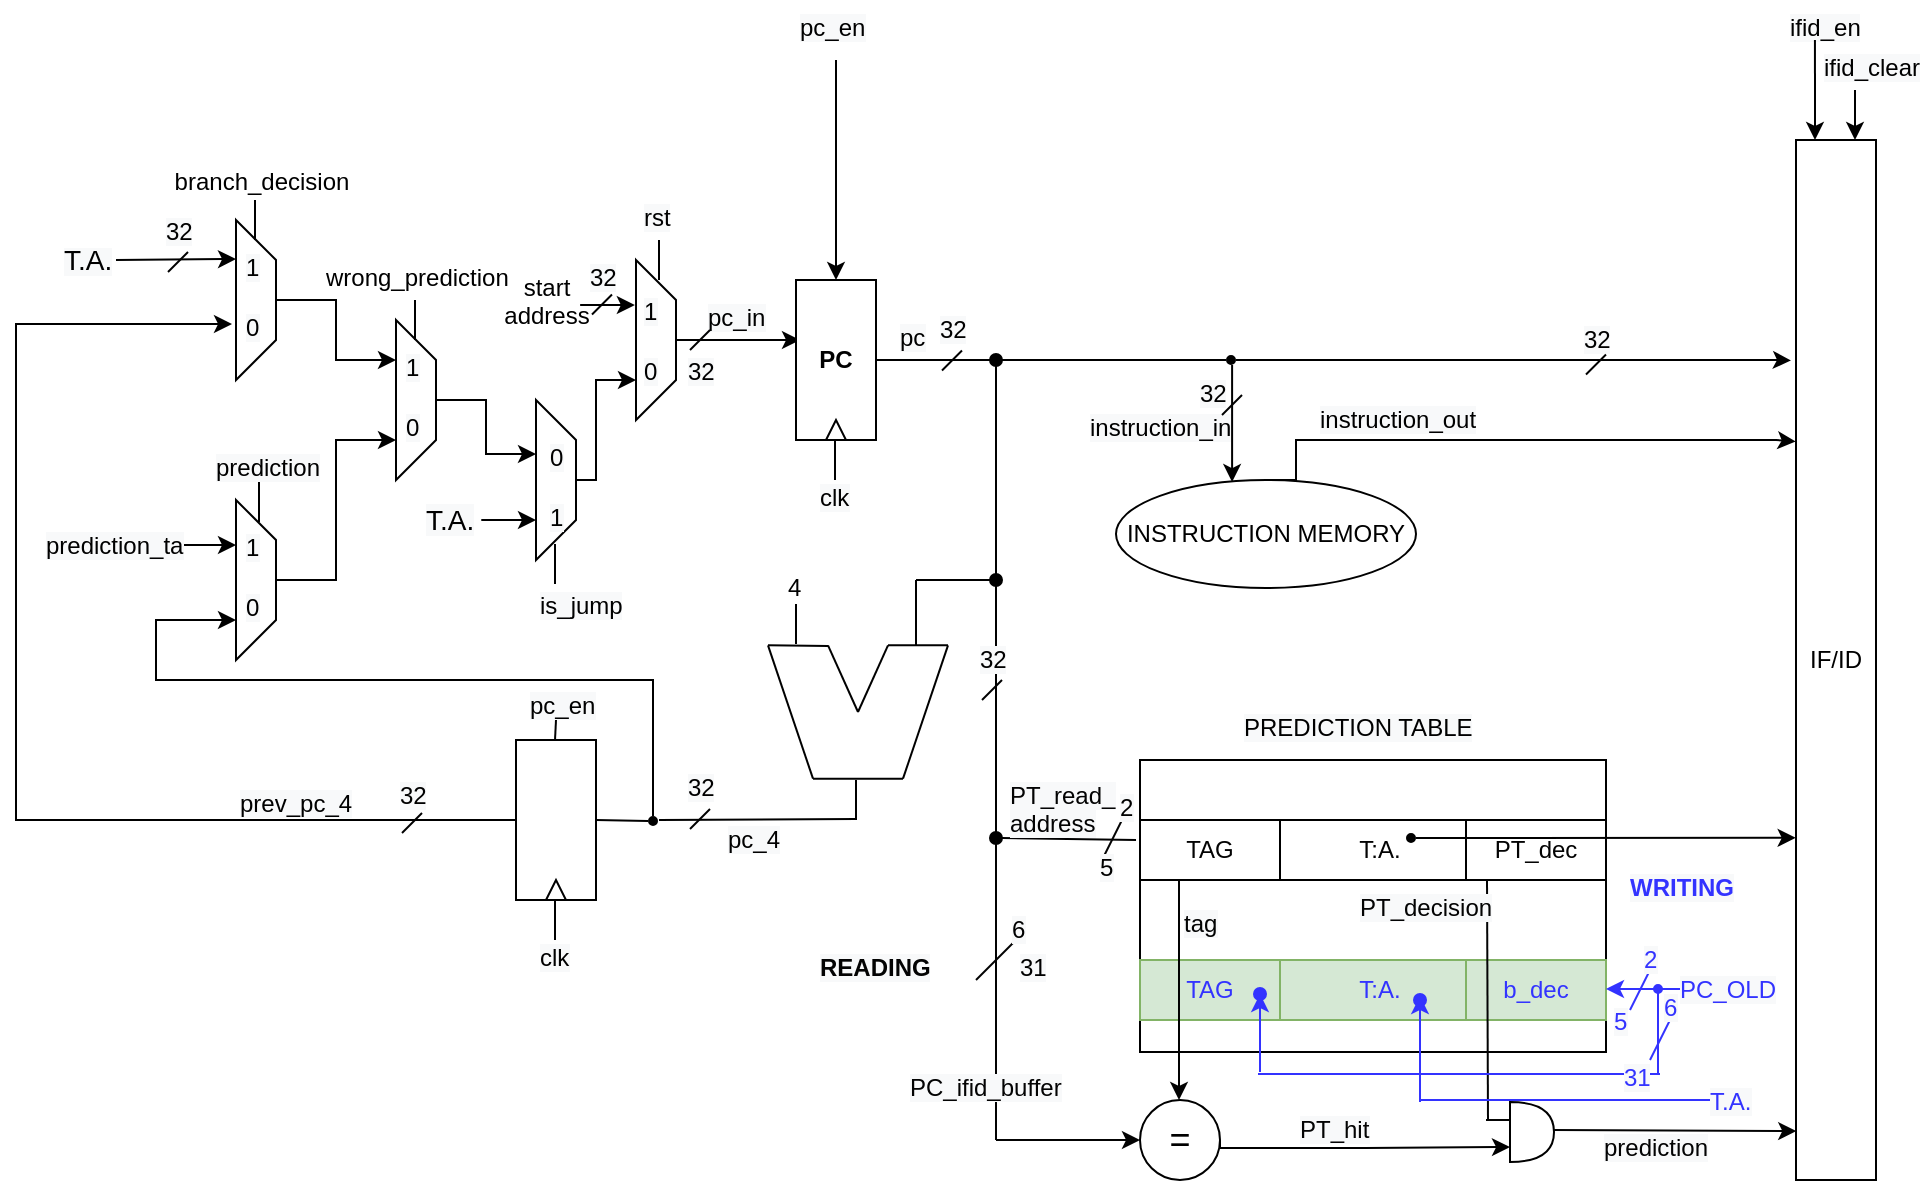 <mxfile version="14.4.2" type="device"><diagram id="KxJtJAkUww6zyt8d-dVo" name="Page-1"><mxGraphModel dx="868" dy="450" grid="1" gridSize="10" guides="1" tooltips="1" connect="1" arrows="1" fold="1" page="1" pageScale="1" pageWidth="1654" pageHeight="1169" math="0" shadow="0"><root><mxCell id="0"/><mxCell id="1" parent="0"/><mxCell id="iuv61O9GPGtDp2s_SXu8-129" style="edgeStyle=orthogonalEdgeStyle;rounded=0;orthogonalLoop=1;jettySize=auto;html=1;exitX=0.5;exitY=0;exitDx=0;exitDy=0;entryX=0.25;entryY=1;entryDx=0;entryDy=0;" parent="1" source="iuv61O9GPGtDp2s_SXu8-1" target="iuv61O9GPGtDp2s_SXu8-3" edge="1"><mxGeometry relative="1" as="geometry"/></mxCell><mxCell id="iuv61O9GPGtDp2s_SXu8-1" value="" style="shape=trapezoid;perimeter=trapezoidPerimeter;whiteSpace=wrap;html=1;fixedSize=1;fillColor=#FFFFFF;direction=south;" parent="1" vertex="1"><mxGeometry x="180" y="180" width="20" height="80" as="geometry"/></mxCell><mxCell id="iuv61O9GPGtDp2s_SXu8-128" style="edgeStyle=orthogonalEdgeStyle;rounded=0;orthogonalLoop=1;jettySize=auto;html=1;exitX=0.5;exitY=0;exitDx=0;exitDy=0;entryX=0.75;entryY=1;entryDx=0;entryDy=0;" parent="1" source="iuv61O9GPGtDp2s_SXu8-2" target="iuv61O9GPGtDp2s_SXu8-3" edge="1"><mxGeometry relative="1" as="geometry"/></mxCell><mxCell id="iuv61O9GPGtDp2s_SXu8-2" value="" style="shape=trapezoid;perimeter=trapezoidPerimeter;whiteSpace=wrap;html=1;fixedSize=1;fillColor=#FFFFFF;direction=south;" parent="1" vertex="1"><mxGeometry x="180" y="320" width="20" height="80" as="geometry"/></mxCell><mxCell id="iuv61O9GPGtDp2s_SXu8-130" style="edgeStyle=orthogonalEdgeStyle;rounded=0;orthogonalLoop=1;jettySize=auto;html=1;exitX=0.5;exitY=0;exitDx=0;exitDy=0;entryX=0.338;entryY=1;entryDx=0;entryDy=0;entryPerimeter=0;" parent="1" source="iuv61O9GPGtDp2s_SXu8-3" target="iuv61O9GPGtDp2s_SXu8-4" edge="1"><mxGeometry relative="1" as="geometry"/></mxCell><mxCell id="iuv61O9GPGtDp2s_SXu8-3" value="" style="shape=trapezoid;perimeter=trapezoidPerimeter;whiteSpace=wrap;html=1;fixedSize=1;fillColor=#FFFFFF;direction=south;" parent="1" vertex="1"><mxGeometry x="260" y="230" width="20" height="80" as="geometry"/></mxCell><mxCell id="iuv61O9GPGtDp2s_SXu8-131" style="edgeStyle=orthogonalEdgeStyle;rounded=0;orthogonalLoop=1;jettySize=auto;html=1;exitX=0.5;exitY=0;exitDx=0;exitDy=0;entryX=0.75;entryY=1;entryDx=0;entryDy=0;" parent="1" source="iuv61O9GPGtDp2s_SXu8-4" target="iuv61O9GPGtDp2s_SXu8-5" edge="1"><mxGeometry relative="1" as="geometry"><Array as="points"><mxPoint x="360" y="310"/><mxPoint x="360" y="260"/></Array></mxGeometry></mxCell><mxCell id="iuv61O9GPGtDp2s_SXu8-4" value="" style="shape=trapezoid;perimeter=trapezoidPerimeter;whiteSpace=wrap;html=1;fixedSize=1;fillColor=#FFFFFF;direction=south;" parent="1" vertex="1"><mxGeometry x="330" y="270" width="20" height="80" as="geometry"/></mxCell><mxCell id="iuv61O9GPGtDp2s_SXu8-132" style="edgeStyle=orthogonalEdgeStyle;rounded=0;orthogonalLoop=1;jettySize=auto;html=1;exitX=0.5;exitY=0;exitDx=0;exitDy=0;entryX=0.05;entryY=0.375;entryDx=0;entryDy=0;entryPerimeter=0;" parent="1" source="iuv61O9GPGtDp2s_SXu8-5" target="iuv61O9GPGtDp2s_SXu8-6" edge="1"><mxGeometry relative="1" as="geometry"/></mxCell><mxCell id="iuv61O9GPGtDp2s_SXu8-5" value="" style="shape=trapezoid;perimeter=trapezoidPerimeter;whiteSpace=wrap;html=1;fixedSize=1;fillColor=#FFFFFF;direction=south;" parent="1" vertex="1"><mxGeometry x="380" y="200" width="20" height="80" as="geometry"/></mxCell><mxCell id="iuv61O9GPGtDp2s_SXu8-69" style="edgeStyle=orthogonalEdgeStyle;rounded=0;orthogonalLoop=1;jettySize=auto;html=1;exitX=1;exitY=0.5;exitDx=0;exitDy=0;entryX=-0.063;entryY=0.212;entryDx=0;entryDy=0;entryPerimeter=0;" parent="1" source="2d4RpBUYnz_OtEucfatd-48" target="iuv61O9GPGtDp2s_SXu8-68" edge="1"><mxGeometry relative="1" as="geometry"><mxPoint x="950" y="250" as="targetPoint"/><Array as="points"><mxPoint x="950" y="250"/></Array></mxGeometry></mxCell><mxCell id="2d4RpBUYnz_OtEucfatd-67" style="edgeStyle=orthogonalEdgeStyle;rounded=0;orthogonalLoop=1;jettySize=auto;html=1;entryX=0.5;entryY=0;entryDx=0;entryDy=0;exitX=0.5;exitY=1;exitDx=0;exitDy=0;" parent="1" target="iuv61O9GPGtDp2s_SXu8-6" edge="1" source="PUa3oPfbO04rXteeVm3p-1"><mxGeometry relative="1" as="geometry"><mxPoint x="480" y="100" as="sourcePoint"/><Array as="points"/></mxGeometry></mxCell><mxCell id="iuv61O9GPGtDp2s_SXu8-6" value="&lt;b&gt;PC&lt;/b&gt;" style="rounded=0;whiteSpace=wrap;html=1;" parent="1" vertex="1"><mxGeometry x="460" y="210" width="40" height="80" as="geometry"/></mxCell><mxCell id="iuv61O9GPGtDp2s_SXu8-68" value="IF/ID" style="rounded=0;whiteSpace=wrap;html=1;" parent="1" vertex="1"><mxGeometry x="960" y="140" width="40" height="520" as="geometry"/></mxCell><mxCell id="iuv61O9GPGtDp2s_SXu8-106" value="" style="group;direction=west;rotation=90;shadow=0;comic=0;" parent="1" vertex="1" connectable="0"><mxGeometry x="476" y="376" width="60" height="100" as="geometry"/></mxCell><mxCell id="iuv61O9GPGtDp2s_SXu8-107" value="" style="group;direction=west;rotation=90;shadow=0;comic=0;" parent="iuv61O9GPGtDp2s_SXu8-106" vertex="1" connectable="0"><mxGeometry x="-15" width="60" height="100" as="geometry"/></mxCell><mxCell id="iuv61O9GPGtDp2s_SXu8-108" value="" style="endArrow=none;html=1;shadow=0;comic=0;" parent="iuv61O9GPGtDp2s_SXu8-107" edge="1"><mxGeometry width="50" height="50" relative="1" as="geometry"><mxPoint x="75" y="16.667" as="sourcePoint"/><mxPoint x="52.5" y="83.333" as="targetPoint"/></mxGeometry></mxCell><mxCell id="iuv61O9GPGtDp2s_SXu8-109" value="" style="endArrow=none;html=1;shadow=0;comic=0;" parent="iuv61O9GPGtDp2s_SXu8-107" edge="1"><mxGeometry width="50" height="50" relative="1" as="geometry"><mxPoint x="-15" y="16.667" as="sourcePoint"/><mxPoint x="7.5" y="83.333" as="targetPoint"/></mxGeometry></mxCell><mxCell id="iuv61O9GPGtDp2s_SXu8-110" value="" style="endArrow=none;html=1;shadow=0;comic=0;" parent="iuv61O9GPGtDp2s_SXu8-107" edge="1"><mxGeometry width="50" height="50" relative="1" as="geometry"><mxPoint x="7.5" y="83.333" as="sourcePoint"/><mxPoint x="52.5" y="83.333" as="targetPoint"/></mxGeometry></mxCell><mxCell id="iuv61O9GPGtDp2s_SXu8-111" value="" style="endArrow=none;html=1;shadow=0;comic=0;" parent="iuv61O9GPGtDp2s_SXu8-107" edge="1"><mxGeometry width="50" height="50" relative="1" as="geometry"><mxPoint x="-15" y="16.667" as="sourcePoint"/><mxPoint x="15" y="17" as="targetPoint"/></mxGeometry></mxCell><mxCell id="iuv61O9GPGtDp2s_SXu8-112" value="" style="endArrow=none;html=1;shadow=0;comic=0;" parent="iuv61O9GPGtDp2s_SXu8-107" edge="1"><mxGeometry width="50" height="50" relative="1" as="geometry"><mxPoint x="45" y="16.667" as="sourcePoint"/><mxPoint x="75" y="16.667" as="targetPoint"/></mxGeometry></mxCell><mxCell id="iuv61O9GPGtDp2s_SXu8-113" value="" style="endArrow=none;html=1;shadow=0;comic=0;" parent="iuv61O9GPGtDp2s_SXu8-107" edge="1"><mxGeometry width="50" height="50" relative="1" as="geometry"><mxPoint x="15" y="16.667" as="sourcePoint"/><mxPoint x="30" y="50" as="targetPoint"/></mxGeometry></mxCell><mxCell id="iuv61O9GPGtDp2s_SXu8-114" value="" style="endArrow=none;html=1;shadow=0;comic=0;" parent="iuv61O9GPGtDp2s_SXu8-107" edge="1"><mxGeometry width="50" height="50" relative="1" as="geometry"><mxPoint x="45" y="16.667" as="sourcePoint"/><mxPoint x="30" y="50" as="targetPoint"/></mxGeometry></mxCell><mxCell id="iuv61O9GPGtDp2s_SXu8-120" style="edgeStyle=orthogonalEdgeStyle;rounded=0;orthogonalLoop=1;jettySize=auto;html=1;exitX=0;exitY=0.5;exitDx=0;exitDy=0;entryX=0.65;entryY=1.1;entryDx=0;entryDy=0;entryPerimeter=0;" parent="1" source="iuv61O9GPGtDp2s_SXu8-116" target="iuv61O9GPGtDp2s_SXu8-1" edge="1"><mxGeometry relative="1" as="geometry"><Array as="points"><mxPoint x="70" y="480"/><mxPoint x="70" y="232"/></Array></mxGeometry></mxCell><mxCell id="iuv61O9GPGtDp2s_SXu8-116" value="" style="rounded=0;whiteSpace=wrap;html=1;" parent="1" vertex="1"><mxGeometry x="320" y="440" width="40" height="80" as="geometry"/></mxCell><mxCell id="iuv61O9GPGtDp2s_SXu8-118" value="" style="endArrow=none;html=1;" parent="1" edge="1"><mxGeometry width="50" height="50" relative="1" as="geometry"><mxPoint x="490" y="480" as="sourcePoint"/><mxPoint x="490" y="460" as="targetPoint"/></mxGeometry></mxCell><mxCell id="iuv61O9GPGtDp2s_SXu8-119" value="" style="endArrow=none;html=1;entryX=1;entryY=0.5;entryDx=0;entryDy=0;" parent="1" source="2d4RpBUYnz_OtEucfatd-34" target="iuv61O9GPGtDp2s_SXu8-116" edge="1"><mxGeometry width="50" height="50" relative="1" as="geometry"><mxPoint x="386.5" y="480" as="sourcePoint"/><mxPoint x="420" y="479.5" as="targetPoint"/></mxGeometry></mxCell><mxCell id="iuv61O9GPGtDp2s_SXu8-134" value="" style="endArrow=none;html=1;entryX=1;entryY=0.5;entryDx=0;entryDy=0;" parent="1" edge="1"><mxGeometry width="50" height="50" relative="1" as="geometry"><mxPoint x="490" y="479.5" as="sourcePoint"/><mxPoint x="391.5" y="480" as="targetPoint"/></mxGeometry></mxCell><mxCell id="iuv61O9GPGtDp2s_SXu8-148" value="" style="endArrow=none;html=1;startArrow=oval;startFill=1;" parent="1" edge="1"><mxGeometry width="50" height="50" relative="1" as="geometry"><mxPoint x="560" y="250" as="sourcePoint"/><mxPoint x="560" y="490.5" as="targetPoint"/></mxGeometry></mxCell><mxCell id="iuv61O9GPGtDp2s_SXu8-149" value="" style="endArrow=none;html=1;startArrow=oval;startFill=1;" parent="1" edge="1"><mxGeometry width="50" height="50" relative="1" as="geometry"><mxPoint x="560" y="360" as="sourcePoint"/><mxPoint x="520" y="360" as="targetPoint"/></mxGeometry></mxCell><mxCell id="iuv61O9GPGtDp2s_SXu8-150" value="" style="endArrow=none;html=1;" parent="1" edge="1"><mxGeometry width="50" height="50" relative="1" as="geometry"><mxPoint x="520" y="393" as="sourcePoint"/><mxPoint x="520" y="360" as="targetPoint"/></mxGeometry></mxCell><mxCell id="iuv61O9GPGtDp2s_SXu8-156" style="edgeStyle=orthogonalEdgeStyle;rounded=0;orthogonalLoop=1;jettySize=auto;html=1;exitX=0.5;exitY=0;exitDx=0;exitDy=0;entryX=-0.004;entryY=0.29;entryDx=0;entryDy=0;entryPerimeter=0;" parent="1" source="iuv61O9GPGtDp2s_SXu8-153" target="iuv61O9GPGtDp2s_SXu8-68" edge="1"><mxGeometry relative="1" as="geometry"><Array as="points"><mxPoint x="710" y="310"/><mxPoint x="710" y="290"/><mxPoint x="950" y="290"/></Array><mxPoint x="950" y="290" as="targetPoint"/></mxGeometry></mxCell><mxCell id="iuv61O9GPGtDp2s_SXu8-153" value="INSTRUCTION MEMORY" style="ellipse;whiteSpace=wrap;html=1;" parent="1" vertex="1"><mxGeometry x="620" y="310" width="150" height="54" as="geometry"/></mxCell><mxCell id="iuv61O9GPGtDp2s_SXu8-159" value="" style="triangle;whiteSpace=wrap;html=1;rotation=0;fillColor=none;direction=north;" parent="1" vertex="1"><mxGeometry x="335" y="510" width="10" height="10" as="geometry"/></mxCell><mxCell id="iuv61O9GPGtDp2s_SXu8-160" value="" style="triangle;whiteSpace=wrap;html=1;rotation=0;fillColor=none;direction=north;" parent="1" vertex="1"><mxGeometry x="475" y="280" width="10" height="10" as="geometry"/></mxCell><mxCell id="iuv61O9GPGtDp2s_SXu8-161" value="" style="endArrow=classic;html=1;" parent="1" edge="1"><mxGeometry width="50" height="50" relative="1" as="geometry"><mxPoint x="120" y="200" as="sourcePoint"/><mxPoint x="180" y="199.5" as="targetPoint"/></mxGeometry></mxCell><mxCell id="iuv61O9GPGtDp2s_SXu8-164" value="" style="endArrow=classic;html=1;" parent="1" edge="1"><mxGeometry width="50" height="50" relative="1" as="geometry"><mxPoint x="152.64" y="342.5" as="sourcePoint"/><mxPoint x="180" y="342.5" as="targetPoint"/></mxGeometry></mxCell><mxCell id="iuv61O9GPGtDp2s_SXu8-166" value="" style="endArrow=classic;html=1;" parent="1" edge="1"><mxGeometry width="50" height="50" relative="1" as="geometry"><mxPoint x="352.07" y="222.5" as="sourcePoint"/><mxPoint x="379.43" y="222.5" as="targetPoint"/></mxGeometry></mxCell><mxCell id="iuv61O9GPGtDp2s_SXu8-167" value="start &lt;br&gt;address" style="text;html=1;align=center;" parent="1" vertex="1"><mxGeometry x="310" y="200" width="50" height="20" as="geometry"/></mxCell><mxCell id="iuv61O9GPGtDp2s_SXu8-170" value="" style="endArrow=none;html=1;" parent="1" edge="1"><mxGeometry width="50" height="50" relative="1" as="geometry"><mxPoint x="460" y="372" as="sourcePoint"/><mxPoint x="460" y="392" as="targetPoint"/></mxGeometry></mxCell><mxCell id="iuv61O9GPGtDp2s_SXu8-171" value="&lt;span style=&quot;color: rgb(0 , 0 , 0) ; font-family: &amp;#34;helvetica&amp;#34; ; font-style: normal ; font-weight: 400 ; letter-spacing: normal ; text-align: left ; text-indent: 0px ; text-transform: none ; word-spacing: 0px ; background-color: rgb(248 , 249 , 250) ; display: inline ; float: none&quot;&gt;&lt;font style=&quot;font-size: 14px&quot;&gt;T.A.&lt;/font&gt;&lt;/span&gt;" style="text;whiteSpace=wrap;html=1;" parent="1" vertex="1"><mxGeometry x="92" y="185" width="20" height="30" as="geometry"/></mxCell><mxCell id="iuv61O9GPGtDp2s_SXu8-172" value="&lt;span style=&quot;color: rgb(0, 0, 0); font-family: helvetica; font-size: 14px; font-style: normal; font-weight: 400; letter-spacing: normal; text-align: left; text-indent: 0px; text-transform: none; word-spacing: 0px; background-color: rgb(248, 249, 250); display: inline; float: none;&quot;&gt;T.A.&lt;/span&gt;" style="text;whiteSpace=wrap;html=1;" parent="1" vertex="1"><mxGeometry x="273" y="315" width="30" height="30" as="geometry"/></mxCell><mxCell id="iuv61O9GPGtDp2s_SXu8-173" value="" style="endArrow=classic;html=1;" parent="1" edge="1"><mxGeometry width="50" height="50" relative="1" as="geometry"><mxPoint x="302.64" y="330" as="sourcePoint"/><mxPoint x="330" y="330" as="targetPoint"/></mxGeometry></mxCell><mxCell id="iuv61O9GPGtDp2s_SXu8-175" value="&lt;div style=&quot;text-align: center&quot;&gt;&lt;span&gt;&lt;font face=&quot;helvetica&quot;&gt;4&lt;/font&gt;&lt;/span&gt;&lt;/div&gt;" style="text;whiteSpace=wrap;html=1;" parent="1" vertex="1"><mxGeometry x="454" y="350" width="20" height="20" as="geometry"/></mxCell><mxCell id="iuv61O9GPGtDp2s_SXu8-176" value="&lt;span style=&quot;color: rgb(0 , 0 , 0) ; font-family: &amp;#34;helvetica&amp;#34; ; font-size: 12px ; font-style: normal ; font-weight: 400 ; letter-spacing: normal ; text-align: center ; text-indent: 0px ; text-transform: none ; word-spacing: 0px ; background-color: rgb(248 , 249 , 250) ; display: inline ; float: none&quot;&gt;1&lt;/span&gt;" style="text;whiteSpace=wrap;html=1;" parent="1" vertex="1"><mxGeometry x="183" y="190" width="20" height="30" as="geometry"/></mxCell><mxCell id="iuv61O9GPGtDp2s_SXu8-177" value="&lt;span style=&quot;color: rgb(0 , 0 , 0) ; font-family: &amp;#34;helvetica&amp;#34; ; font-size: 12px ; font-style: normal ; font-weight: 400 ; letter-spacing: normal ; text-align: center ; text-indent: 0px ; text-transform: none ; word-spacing: 0px ; background-color: rgb(248 , 249 , 250) ; display: inline ; float: none&quot;&gt;0&lt;/span&gt;" style="text;whiteSpace=wrap;html=1;" parent="1" vertex="1"><mxGeometry x="183" y="220" width="20" height="30" as="geometry"/></mxCell><mxCell id="iuv61O9GPGtDp2s_SXu8-182" value="&lt;span style=&quot;color: rgb(0 , 0 , 0) ; font-family: &amp;#34;helvetica&amp;#34; ; font-size: 12px ; font-style: normal ; font-weight: 400 ; letter-spacing: normal ; text-align: center ; text-indent: 0px ; text-transform: none ; word-spacing: 0px ; background-color: rgb(248 , 249 , 250) ; display: inline ; float: none&quot;&gt;1&lt;/span&gt;" style="text;whiteSpace=wrap;html=1;" parent="1" vertex="1"><mxGeometry x="183" y="330" width="20" height="30" as="geometry"/></mxCell><mxCell id="iuv61O9GPGtDp2s_SXu8-183" value="&lt;span style=&quot;color: rgb(0 , 0 , 0) ; font-family: &amp;#34;helvetica&amp;#34; ; font-size: 12px ; font-style: normal ; font-weight: 400 ; letter-spacing: normal ; text-align: center ; text-indent: 0px ; text-transform: none ; word-spacing: 0px ; background-color: rgb(248 , 249 , 250) ; display: inline ; float: none&quot;&gt;0&lt;/span&gt;" style="text;whiteSpace=wrap;html=1;" parent="1" vertex="1"><mxGeometry x="183" y="360" width="20" height="30" as="geometry"/></mxCell><mxCell id="iuv61O9GPGtDp2s_SXu8-184" value="&lt;span style=&quot;color: rgb(0 , 0 , 0) ; font-family: &amp;#34;helvetica&amp;#34; ; font-size: 12px ; font-style: normal ; font-weight: 400 ; letter-spacing: normal ; text-align: center ; text-indent: 0px ; text-transform: none ; word-spacing: 0px ; background-color: rgb(248 , 249 , 250) ; display: inline ; float: none&quot;&gt;1&lt;/span&gt;" style="text;whiteSpace=wrap;html=1;" parent="1" vertex="1"><mxGeometry x="263" y="240" width="20" height="30" as="geometry"/></mxCell><mxCell id="iuv61O9GPGtDp2s_SXu8-185" value="&lt;span style=&quot;color: rgb(0 , 0 , 0) ; font-family: &amp;#34;helvetica&amp;#34; ; font-size: 12px ; font-style: normal ; font-weight: 400 ; letter-spacing: normal ; text-align: center ; text-indent: 0px ; text-transform: none ; word-spacing: 0px ; background-color: rgb(248 , 249 , 250) ; display: inline ; float: none&quot;&gt;0&lt;/span&gt;" style="text;whiteSpace=wrap;html=1;" parent="1" vertex="1"><mxGeometry x="263" y="270" width="20" height="30" as="geometry"/></mxCell><mxCell id="iuv61O9GPGtDp2s_SXu8-186" value="&lt;span style=&quot;color: rgb(0 , 0 , 0) ; font-family: &amp;#34;helvetica&amp;#34; ; font-size: 12px ; font-style: normal ; font-weight: 400 ; letter-spacing: normal ; text-align: center ; text-indent: 0px ; text-transform: none ; word-spacing: 0px ; background-color: rgb(248 , 249 , 250) ; display: inline ; float: none&quot;&gt;1&lt;/span&gt;" style="text;whiteSpace=wrap;html=1;" parent="1" vertex="1"><mxGeometry x="382" y="212" width="20" height="30" as="geometry"/></mxCell><mxCell id="iuv61O9GPGtDp2s_SXu8-187" value="&lt;span style=&quot;color: rgb(0 , 0 , 0) ; font-family: &amp;#34;helvetica&amp;#34; ; font-size: 12px ; font-style: normal ; font-weight: 400 ; letter-spacing: normal ; text-align: center ; text-indent: 0px ; text-transform: none ; word-spacing: 0px ; background-color: rgb(248 , 249 , 250) ; display: inline ; float: none&quot;&gt;0&lt;/span&gt;" style="text;whiteSpace=wrap;html=1;" parent="1" vertex="1"><mxGeometry x="382" y="242" width="20" height="30" as="geometry"/></mxCell><mxCell id="iuv61O9GPGtDp2s_SXu8-188" value="&lt;span style=&quot;color: rgb(0 , 0 , 0) ; font-family: &amp;#34;helvetica&amp;#34; ; font-size: 12px ; font-style: normal ; font-weight: 400 ; letter-spacing: normal ; text-align: center ; text-indent: 0px ; text-transform: none ; word-spacing: 0px ; background-color: rgb(248 , 249 , 250) ; display: inline ; float: none&quot;&gt;0&lt;/span&gt;" style="text;whiteSpace=wrap;html=1;" parent="1" vertex="1"><mxGeometry x="335" y="285" width="20" height="35" as="geometry"/></mxCell><mxCell id="iuv61O9GPGtDp2s_SXu8-189" value="&lt;span style=&quot;color: rgb(0 , 0 , 0) ; font-family: &amp;#34;helvetica&amp;#34; ; font-size: 12px ; font-style: normal ; font-weight: 400 ; letter-spacing: normal ; text-align: center ; text-indent: 0px ; text-transform: none ; word-spacing: 0px ; background-color: rgb(248 , 249 , 250) ; display: inline ; float: none&quot;&gt;1&lt;/span&gt;" style="text;whiteSpace=wrap;html=1;" parent="1" vertex="1"><mxGeometry x="335" y="315" width="20" height="30" as="geometry"/></mxCell><mxCell id="iuv61O9GPGtDp2s_SXu8-190" value="" style="endArrow=none;html=1;fontColor=#FF0000;" parent="1" edge="1"><mxGeometry width="50" height="50" relative="1" as="geometry"><mxPoint x="391.5" y="210" as="sourcePoint"/><mxPoint x="391.5" y="190" as="targetPoint"/></mxGeometry></mxCell><mxCell id="iuv61O9GPGtDp2s_SXu8-193" value="" style="endArrow=none;html=1;fontColor=#FF0000;" parent="1" edge="1"><mxGeometry width="50" height="50" relative="1" as="geometry"><mxPoint x="189.5" y="190" as="sourcePoint"/><mxPoint x="189.5" y="170" as="targetPoint"/></mxGeometry></mxCell><mxCell id="iuv61O9GPGtDp2s_SXu8-194" value="" style="endArrow=none;html=1;fontColor=#FF0000;" parent="1" edge="1"><mxGeometry width="50" height="50" relative="1" as="geometry"><mxPoint x="339.5" y="362" as="sourcePoint"/><mxPoint x="339.5" y="342" as="targetPoint"/></mxGeometry></mxCell><mxCell id="iuv61O9GPGtDp2s_SXu8-195" value="" style="endArrow=none;html=1;fontColor=#FF0000;" parent="1" edge="1"><mxGeometry width="50" height="50" relative="1" as="geometry"><mxPoint x="269.5" y="240" as="sourcePoint"/><mxPoint x="269.5" y="220" as="targetPoint"/></mxGeometry></mxCell><mxCell id="iuv61O9GPGtDp2s_SXu8-196" value="" style="endArrow=none;html=1;fontColor=#FF0000;" parent="1" edge="1"><mxGeometry width="50" height="50" relative="1" as="geometry"><mxPoint x="191.5" y="331" as="sourcePoint"/><mxPoint x="191.5" y="311" as="targetPoint"/></mxGeometry></mxCell><mxCell id="iuv61O9GPGtDp2s_SXu8-197" value="&lt;div&gt;&lt;span&gt;&lt;font color=&quot;#000000&quot; face=&quot;helvetica&quot;&gt;branch_&lt;/font&gt;&lt;/span&gt;&lt;span style=&quot;color: rgb(0 , 0 , 0) ; font-family: &amp;#34;helvetica&amp;#34;&quot;&gt;decision&lt;/span&gt;&lt;/div&gt;" style="text;whiteSpace=wrap;html=1;fontColor=#FF0000;align=center;" parent="1" vertex="1"><mxGeometry x="163" y="147" width="60" height="30" as="geometry"/></mxCell><mxCell id="iuv61O9GPGtDp2s_SXu8-198" value="&lt;div style=&quot;text-align: center&quot;&gt;&lt;span&gt;&lt;font color=&quot;#000000&quot; face=&quot;helvetica&quot;&gt;wrong_prediction&lt;/font&gt;&lt;/span&gt;&lt;/div&gt;" style="text;whiteSpace=wrap;html=1;fontColor=#FF0000;" parent="1" vertex="1"><mxGeometry x="223" y="195" width="67" height="30" as="geometry"/></mxCell><mxCell id="iuv61O9GPGtDp2s_SXu8-199" value="&lt;span style=&quot;color: rgb(0 , 0 , 0) ; font-family: &amp;#34;helvetica&amp;#34; ; font-size: 12px ; font-style: normal ; font-weight: 400 ; letter-spacing: normal ; text-align: center ; text-indent: 0px ; text-transform: none ; word-spacing: 0px ; background-color: rgb(248 , 249 , 250) ; display: inline ; float: none&quot;&gt;rst&lt;/span&gt;" style="text;whiteSpace=wrap;html=1;fontColor=#FF0000;" parent="1" vertex="1"><mxGeometry x="382" y="165" width="20" height="30" as="geometry"/></mxCell><mxCell id="iuv61O9GPGtDp2s_SXu8-200" value="&lt;span style=&quot;color: rgb(0 , 0 , 0) ; font-family: &amp;#34;helvetica&amp;#34; ; font-size: 12px ; font-style: normal ; font-weight: 400 ; letter-spacing: normal ; text-align: center ; text-indent: 0px ; text-transform: none ; word-spacing: 0px ; background-color: rgb(248 , 249 , 250) ; display: inline ; float: none&quot;&gt;is_jump&lt;/span&gt;" style="text;whiteSpace=wrap;html=1;fontColor=#FF0000;" parent="1" vertex="1"><mxGeometry x="330" y="359" width="20" height="30" as="geometry"/></mxCell><mxCell id="iuv61O9GPGtDp2s_SXu8-202" value="&lt;span style=&quot;color: rgb(0 , 0 , 0) ; font-family: &amp;#34;helvetica&amp;#34; ; font-size: 12px ; font-style: normal ; font-weight: 400 ; letter-spacing: normal ; text-align: center ; text-indent: 0px ; text-transform: none ; word-spacing: 0px ; background-color: rgb(248 , 249 , 250) ; display: inline ; float: none&quot;&gt;prediction&lt;/span&gt;" style="text;whiteSpace=wrap;html=1;fontColor=#FF0000;" parent="1" vertex="1"><mxGeometry x="168" y="290" width="50" height="30" as="geometry"/></mxCell><mxCell id="iuv61O9GPGtDp2s_SXu8-204" value="" style="rounded=0;whiteSpace=wrap;html=1;fontColor=#FF0000;" parent="1" vertex="1"><mxGeometry x="632" y="450" width="233" height="146" as="geometry"/></mxCell><mxCell id="iuv61O9GPGtDp2s_SXu8-205" value="&lt;font color=&quot;#030303&quot;&gt;TAG&lt;/font&gt;" style="rounded=0;whiteSpace=wrap;html=1;fontColor=#FF0000;" parent="1" vertex="1"><mxGeometry x="632" y="480" width="70" height="30" as="geometry"/></mxCell><mxCell id="iuv61O9GPGtDp2s_SXu8-206" value="&lt;font color=&quot;#030303&quot;&gt;T:A.&lt;/font&gt;" style="rounded=0;whiteSpace=wrap;html=1;fontColor=#FF0000;" parent="1" vertex="1"><mxGeometry x="702" y="480" width="100" height="30" as="geometry"/></mxCell><mxCell id="iuv61O9GPGtDp2s_SXu8-207" value="&lt;font color=&quot;#030303&quot;&gt;PT_dec&lt;/font&gt;" style="rounded=0;whiteSpace=wrap;html=1;fontColor=#FF0000;" parent="1" vertex="1"><mxGeometry x="795" y="480" width="70" height="30" as="geometry"/></mxCell><mxCell id="iuv61O9GPGtDp2s_SXu8-208" value="&lt;font color=&quot;#3333ff&quot;&gt;TAG&lt;/font&gt;" style="rounded=0;whiteSpace=wrap;html=1;fillColor=#d5e8d4;strokeColor=#82b366;" parent="1" vertex="1"><mxGeometry x="632" y="550" width="70" height="30" as="geometry"/></mxCell><mxCell id="iuv61O9GPGtDp2s_SXu8-209" value="&lt;font color=&quot;#3333ff&quot;&gt;T:A.&lt;/font&gt;" style="rounded=0;whiteSpace=wrap;html=1;fillColor=#d5e8d4;strokeColor=#82b366;" parent="1" vertex="1"><mxGeometry x="702" y="550" width="100" height="30" as="geometry"/></mxCell><mxCell id="iuv61O9GPGtDp2s_SXu8-210" value="&lt;font color=&quot;#3333ff&quot;&gt;b_dec&lt;/font&gt;" style="rounded=0;whiteSpace=wrap;html=1;fillColor=#d5e8d4;strokeColor=#82b366;" parent="1" vertex="1"><mxGeometry x="795" y="550" width="70" height="30" as="geometry"/></mxCell><mxCell id="iuv61O9GPGtDp2s_SXu8-211" value="" style="endArrow=none;html=1;startArrow=oval;startFill=1;entryX=1;entryY=0;entryDx=0;entryDy=0;" parent="1" target="iuv61O9GPGtDp2s_SXu8-231" edge="1"><mxGeometry width="50" height="50" relative="1" as="geometry"><mxPoint x="560" y="489" as="sourcePoint"/><mxPoint x="590" y="489" as="targetPoint"/></mxGeometry></mxCell><mxCell id="2d4RpBUYnz_OtEucfatd-1" style="edgeStyle=orthogonalEdgeStyle;rounded=0;orthogonalLoop=1;jettySize=auto;html=1;exitX=1;exitY=0.5;exitDx=0;exitDy=0;entryX=0;entryY=0.75;entryDx=0;entryDy=0;entryPerimeter=0;" parent="1" source="iuv61O9GPGtDp2s_SXu8-212" target="iuv61O9GPGtDp2s_SXu8-213" edge="1"><mxGeometry relative="1" as="geometry"><Array as="points"><mxPoint x="672" y="644"/><mxPoint x="745" y="644"/></Array></mxGeometry></mxCell><mxCell id="iuv61O9GPGtDp2s_SXu8-212" value="&lt;font style=&quot;font-size: 18px&quot; color=&quot;#000000&quot;&gt;=&lt;/font&gt;" style="ellipse;whiteSpace=wrap;html=1;aspect=fixed;fontColor=#FF0000;" parent="1" vertex="1"><mxGeometry x="632" y="620" width="40" height="40" as="geometry"/></mxCell><mxCell id="iuv61O9GPGtDp2s_SXu8-213" value="" style="shape=or;whiteSpace=wrap;html=1;fontColor=#FF0000;" parent="1" vertex="1"><mxGeometry x="817" y="621" width="22" height="30" as="geometry"/></mxCell><mxCell id="iuv61O9GPGtDp2s_SXu8-215" value="" style="endArrow=none;html=1;labelBackgroundColor=#000000;strokeColor=#030303;fontColor=#000000;entryX=0.25;entryY=1;entryDx=0;entryDy=0;" parent="1" edge="1"><mxGeometry width="50" height="50" relative="1" as="geometry"><mxPoint x="806" y="630" as="sourcePoint"/><mxPoint x="805.5" y="510" as="targetPoint"/></mxGeometry></mxCell><mxCell id="iuv61O9GPGtDp2s_SXu8-216" value="" style="endArrow=none;html=1;labelBackgroundColor=#000000;strokeColor=#030303;fontColor=#000000;entryX=0.75;entryY=1;entryDx=0;entryDy=0;" parent="1" edge="1"><mxGeometry width="50" height="50" relative="1" as="geometry"><mxPoint x="805" y="630" as="sourcePoint"/><mxPoint x="817" y="630" as="targetPoint"/></mxGeometry></mxCell><mxCell id="iuv61O9GPGtDp2s_SXu8-217" value="" style="endArrow=classic;html=1;labelBackgroundColor=#000000;strokeColor=#030303;fontColor=#000000;entryX=0.003;entryY=0.953;entryDx=0;entryDy=0;entryPerimeter=0;endFill=1;" parent="1" edge="1" target="iuv61O9GPGtDp2s_SXu8-68"><mxGeometry width="50" height="50" relative="1" as="geometry"><mxPoint x="839" y="635" as="sourcePoint"/><mxPoint x="889" y="635" as="targetPoint"/></mxGeometry></mxCell><mxCell id="iuv61O9GPGtDp2s_SXu8-218" value="&lt;span style=&quot;color: rgb(3 , 3 , 3) ; font-family: &amp;#34;helvetica&amp;#34; ; font-size: 12px ; font-style: normal ; font-weight: 400 ; letter-spacing: normal ; text-align: center ; text-indent: 0px ; text-transform: none ; word-spacing: 0px ; background-color: rgb(248 , 249 , 250) ; display: inline ; float: none&quot;&gt;prediction&lt;/span&gt;" style="text;whiteSpace=wrap;html=1;fontColor=#000000;" parent="1" vertex="1"><mxGeometry x="862" y="630" width="50" height="30" as="geometry"/></mxCell><mxCell id="iuv61O9GPGtDp2s_SXu8-219" value="" style="endArrow=none;html=1;labelBackgroundColor=#000000;strokeColor=#030303;fontColor=#000000;" parent="1" edge="1"><mxGeometry width="50" height="50" relative="1" as="geometry"><mxPoint x="560" y="640" as="sourcePoint"/><mxPoint x="560" y="490" as="targetPoint"/></mxGeometry></mxCell><mxCell id="iuv61O9GPGtDp2s_SXu8-220" value="" style="endArrow=classic;html=1;labelBackgroundColor=#000000;strokeColor=#030303;fontColor=#000000;entryX=0;entryY=0.5;entryDx=0;entryDy=0;" parent="1" target="iuv61O9GPGtDp2s_SXu8-212" edge="1"><mxGeometry width="50" height="50" relative="1" as="geometry"><mxPoint x="560" y="640" as="sourcePoint"/><mxPoint x="600" y="590" as="targetPoint"/></mxGeometry></mxCell><mxCell id="iuv61O9GPGtDp2s_SXu8-221" value="" style="endArrow=classic;html=1;labelBackgroundColor=#000000;strokeColor=#030303;fontColor=#000000;" parent="1" edge="1"><mxGeometry width="50" height="50" relative="1" as="geometry"><mxPoint x="651.5" y="510" as="sourcePoint"/><mxPoint x="651.5" y="620" as="targetPoint"/></mxGeometry></mxCell><mxCell id="iuv61O9GPGtDp2s_SXu8-222" value="&lt;span style=&quot;color: rgb(0 , 0 , 0) ; font-family: &amp;#34;helvetica&amp;#34; ; font-size: 12px ; font-style: normal ; font-weight: 400 ; letter-spacing: normal ; text-align: center ; text-indent: 0px ; text-transform: none ; word-spacing: 0px ; background-color: rgb(248 , 249 , 250) ; display: inline ; float: none&quot;&gt;PREDICTION TABLE&lt;/span&gt;" style="text;whiteSpace=wrap;html=1;fontColor=#000000;" parent="1" vertex="1"><mxGeometry x="682" y="420" width="160" height="30" as="geometry"/></mxCell><mxCell id="iuv61O9GPGtDp2s_SXu8-225" value="" style="endArrow=none;html=1;labelBackgroundColor=#000000;strokeColor=#030303;fontColor=#000000;" parent="1" edge="1"><mxGeometry width="50" height="50" relative="1" as="geometry"><mxPoint x="613" y="500" as="sourcePoint"/><mxPoint x="623" y="480" as="targetPoint"/></mxGeometry></mxCell><mxCell id="iuv61O9GPGtDp2s_SXu8-226" value="" style="endArrow=none;html=1;labelBackgroundColor=#000000;strokeColor=#030303;fontColor=#000000;" parent="1" edge="1"><mxGeometry width="50" height="50" relative="1" as="geometry"><mxPoint x="550" y="560" as="sourcePoint"/><mxPoint x="570" y="540" as="targetPoint"/></mxGeometry></mxCell><mxCell id="iuv61O9GPGtDp2s_SXu8-228" value="&lt;span style=&quot;color: rgb(0 , 0 , 0) ; font-family: &amp;#34;helvetica&amp;#34; ; font-size: 12px ; font-style: normal ; font-weight: 400 ; letter-spacing: normal ; text-align: center ; text-indent: 0px ; text-transform: none ; word-spacing: 0px ; background-color: rgb(248 , 249 , 250) ; display: inline ; float: none&quot;&gt;2&lt;/span&gt;" style="text;whiteSpace=wrap;html=1;fontColor=#000000;" parent="1" vertex="1"><mxGeometry x="620" y="460" width="20" height="30" as="geometry"/></mxCell><mxCell id="iuv61O9GPGtDp2s_SXu8-231" value="&lt;span style=&quot;color: rgb(0 , 0 , 0) ; font-family: &amp;#34;helvetica&amp;#34; ; font-size: 12px ; font-style: normal ; font-weight: 400 ; letter-spacing: normal ; text-align: center ; text-indent: 0px ; text-transform: none ; word-spacing: 0px ; background-color: rgb(248 , 249 , 250) ; display: inline ; float: none&quot;&gt;5&lt;/span&gt;" style="text;whiteSpace=wrap;html=1;fontColor=#000000;" parent="1" vertex="1"><mxGeometry x="610" y="490" width="20" height="30" as="geometry"/></mxCell><mxCell id="iuv61O9GPGtDp2s_SXu8-232" value="&lt;span style=&quot;color: rgb(0 , 0 , 0) ; font-family: &amp;#34;helvetica&amp;#34; ; font-size: 12px ; font-style: normal ; font-weight: 400 ; letter-spacing: normal ; text-align: center ; text-indent: 0px ; text-transform: none ; word-spacing: 0px ; background-color: rgb(248 , 249 , 250) ; display: inline ; float: none&quot;&gt;31&lt;/span&gt;" style="text;whiteSpace=wrap;html=1;fontColor=#000000;" parent="1" vertex="1"><mxGeometry x="570" y="540" width="20" height="30" as="geometry"/></mxCell><mxCell id="iuv61O9GPGtDp2s_SXu8-233" value="&lt;span style=&quot;color: rgb(0 , 0 , 0) ; font-family: &amp;#34;helvetica&amp;#34; ; font-size: 12px ; font-style: normal ; font-weight: 400 ; letter-spacing: normal ; text-align: center ; text-indent: 0px ; text-transform: none ; word-spacing: 0px ; background-color: rgb(248 , 249 , 250) ; display: inline ; float: none&quot;&gt;6&lt;/span&gt;" style="text;whiteSpace=wrap;html=1;fontColor=#000000;" parent="1" vertex="1"><mxGeometry x="566" y="521" width="20" height="30" as="geometry"/></mxCell><mxCell id="lWCNDJkaBdMzrHqNiuab-1" value="&lt;span style=&quot;color: rgb(3, 3, 3); font-family: helvetica; font-size: 12px; font-style: normal; letter-spacing: normal; text-align: center; text-indent: 0px; text-transform: none; word-spacing: 0px; background-color: rgb(248, 249, 250); display: inline; float: none;&quot;&gt;READING&lt;/span&gt;" style="text;whiteSpace=wrap;html=1;fontStyle=1" parent="1" vertex="1"><mxGeometry x="470" y="540" width="60" height="30" as="geometry"/></mxCell><mxCell id="lWCNDJkaBdMzrHqNiuab-2" value="&lt;span style=&quot;font-family: &amp;#34;helvetica&amp;#34; ; font-size: 12px ; font-style: normal ; letter-spacing: normal ; text-align: center ; text-indent: 0px ; text-transform: none ; word-spacing: 0px ; background-color: rgb(248 , 249 , 250) ; display: inline ; float: none&quot;&gt;&lt;font color=&quot;#3333ff&quot;&gt;&lt;b&gt;WRITING&lt;br&gt;&lt;/b&gt;&lt;/font&gt;&lt;br&gt;&lt;/span&gt;" style="text;whiteSpace=wrap;html=1;" parent="1" vertex="1"><mxGeometry x="875" y="500" width="70" height="30" as="geometry"/></mxCell><mxCell id="lWCNDJkaBdMzrHqNiuab-3" value="" style="endArrow=classic;html=1;strokeColor=#3333FF;" parent="1" edge="1"><mxGeometry width="50" height="50" relative="1" as="geometry"><mxPoint x="925" y="564.5" as="sourcePoint"/><mxPoint x="865" y="564.5" as="targetPoint"/></mxGeometry></mxCell><mxCell id="lWCNDJkaBdMzrHqNiuab-4" value="&lt;span style=&quot;font-family: &amp;#34;helvetica&amp;#34; ; font-size: 12px ; font-style: normal ; font-weight: 400 ; letter-spacing: normal ; text-align: center ; text-indent: 0px ; text-transform: none ; word-spacing: 0px ; background-color: rgb(248 , 249 , 250) ; display: inline ; float: none&quot;&gt;&lt;font color=&quot;#3333ff&quot;&gt;PC_OLD&lt;/font&gt;&lt;/span&gt;" style="text;whiteSpace=wrap;html=1;" parent="1" vertex="1"><mxGeometry x="900" y="551" width="60" height="30" as="geometry"/></mxCell><mxCell id="lWCNDJkaBdMzrHqNiuab-5" value="" style="endArrow=classic;html=1;strokeColor=#3333FF;" parent="1" edge="1"><mxGeometry width="50" height="50" relative="1" as="geometry"><mxPoint x="772" y="621" as="sourcePoint"/><mxPoint x="772" y="568" as="targetPoint"/></mxGeometry></mxCell><mxCell id="lWCNDJkaBdMzrHqNiuab-6" value="" style="endArrow=classic;html=1;strokeColor=#3333FF;" parent="1" edge="1"><mxGeometry width="50" height="50" relative="1" as="geometry"><mxPoint x="692" y="606" as="sourcePoint"/><mxPoint x="692" y="567" as="targetPoint"/></mxGeometry></mxCell><mxCell id="lWCNDJkaBdMzrHqNiuab-7" value="" style="endArrow=none;html=1;strokeColor=#3333FF;" parent="1" edge="1"><mxGeometry width="50" height="50" relative="1" as="geometry"><mxPoint x="691" y="607" as="sourcePoint"/><mxPoint x="892" y="607" as="targetPoint"/></mxGeometry></mxCell><mxCell id="lWCNDJkaBdMzrHqNiuab-8" value="" style="endArrow=none;html=1;strokeColor=#3333FF;" parent="1" edge="1"><mxGeometry width="50" height="50" relative="1" as="geometry"><mxPoint x="772" y="620" as="sourcePoint"/><mxPoint x="920" y="620" as="targetPoint"/></mxGeometry></mxCell><mxCell id="lWCNDJkaBdMzrHqNiuab-9" value="" style="endArrow=none;html=1;strokeColor=#3333FF;" parent="1" edge="1"><mxGeometry width="50" height="50" relative="1" as="geometry"><mxPoint x="891" y="607" as="sourcePoint"/><mxPoint x="891" y="565" as="targetPoint"/></mxGeometry></mxCell><mxCell id="lWCNDJkaBdMzrHqNiuab-10" value="&lt;span style=&quot;font-family: &amp;#34;helvetica&amp;#34; ; font-size: 12px ; font-style: normal ; font-weight: 400 ; letter-spacing: normal ; text-align: center ; text-indent: 0px ; text-transform: none ; word-spacing: 0px ; background-color: rgb(248 , 249 , 250) ; display: inline ; float: none&quot;&gt;&lt;font color=&quot;#3333ff&quot;&gt;T.A.&lt;/font&gt;&lt;/span&gt;" style="text;whiteSpace=wrap;html=1;" parent="1" vertex="1"><mxGeometry x="915" y="607" width="40" height="30" as="geometry"/></mxCell><mxCell id="lWCNDJkaBdMzrHqNiuab-13" value="" style="endArrow=none;html=1;labelBackgroundColor=#000000;fontColor=#000000;fillColor=#d5e8d4;strokeColor=#3333FF;" parent="1" edge="1"><mxGeometry width="50" height="50" relative="1" as="geometry"><mxPoint x="887" y="555" as="sourcePoint"/><mxPoint x="877" y="575" as="targetPoint"/></mxGeometry></mxCell><mxCell id="lWCNDJkaBdMzrHqNiuab-16" value="&lt;span style=&quot;font-family: &amp;#34;helvetica&amp;#34; ; font-size: 12px ; font-style: normal ; font-weight: 400 ; letter-spacing: normal ; text-align: center ; text-indent: 0px ; text-transform: none ; word-spacing: 0px ; background-color: rgb(248 , 249 , 250) ; display: inline ; float: none&quot;&gt;&lt;font color=&quot;#3333ff&quot;&gt;2&lt;/font&gt;&lt;/span&gt;" style="text;whiteSpace=wrap;html=1;" parent="1" vertex="1"><mxGeometry x="882" y="536" width="8" height="14" as="geometry"/></mxCell><mxCell id="lWCNDJkaBdMzrHqNiuab-17" value="&lt;span style=&quot;font-family: &amp;#34;helvetica&amp;#34; ; font-size: 12px ; font-style: normal ; font-weight: 400 ; letter-spacing: normal ; text-align: center ; text-indent: 0px ; text-transform: none ; word-spacing: 0px ; background-color: rgb(248 , 249 , 250) ; display: inline ; float: none&quot;&gt;&lt;font color=&quot;#3333ff&quot;&gt;5&lt;/font&gt;&lt;/span&gt;" style="text;whiteSpace=wrap;html=1;" parent="1" vertex="1"><mxGeometry x="867" y="567" width="8" height="20" as="geometry"/></mxCell><mxCell id="lWCNDJkaBdMzrHqNiuab-18" value="" style="endArrow=none;html=1;startArrow=oval;startFill=1;fillColor=#d5e8d4;strokeColor=#3333FF;" parent="1" edge="1"><mxGeometry width="50" height="50" relative="1" as="geometry"><mxPoint x="772" y="570" as="sourcePoint"/><mxPoint x="772" y="580.5" as="targetPoint"/></mxGeometry></mxCell><mxCell id="lWCNDJkaBdMzrHqNiuab-19" value="" style="endArrow=none;html=1;labelBackgroundColor=#000000;fontColor=#000000;fillColor=#d5e8d4;strokeColor=#3333FF;" parent="1" edge="1"><mxGeometry width="50" height="50" relative="1" as="geometry"><mxPoint x="897" y="580" as="sourcePoint"/><mxPoint x="887" y="600" as="targetPoint"/></mxGeometry></mxCell><mxCell id="lWCNDJkaBdMzrHqNiuab-20" value="&lt;span style=&quot;font-family: &amp;#34;helvetica&amp;#34; ; font-size: 12px ; font-style: normal ; font-weight: 400 ; letter-spacing: normal ; text-align: center ; text-indent: 0px ; text-transform: none ; word-spacing: 0px ; background-color: rgb(248 , 249 , 250) ; display: inline ; float: none&quot;&gt;&lt;font color=&quot;#3333ff&quot;&gt;31&lt;/font&gt;&lt;/span&gt;" style="text;whiteSpace=wrap;html=1;" parent="1" vertex="1"><mxGeometry x="872" y="595" width="20" height="30" as="geometry"/></mxCell><mxCell id="lWCNDJkaBdMzrHqNiuab-21" value="&lt;span style=&quot;font-family: &amp;#34;helvetica&amp;#34; ; font-size: 12px ; font-style: normal ; font-weight: 400 ; letter-spacing: normal ; text-align: center ; text-indent: 0px ; text-transform: none ; word-spacing: 0px ; background-color: rgb(248 , 249 , 250) ; display: inline ; float: none&quot;&gt;&lt;font color=&quot;#3333ff&quot;&gt;6&lt;/font&gt;&lt;/span&gt;" style="text;whiteSpace=wrap;html=1;" parent="1" vertex="1"><mxGeometry x="892" y="560" width="8" height="26" as="geometry"/></mxCell><mxCell id="lWCNDJkaBdMzrHqNiuab-23" value="" style="endArrow=none;html=1;startArrow=oval;startFill=1;fillColor=#d5e8d4;strokeColor=#3333FF;" parent="1" edge="1"><mxGeometry width="50" height="50" relative="1" as="geometry"><mxPoint x="692" y="567" as="sourcePoint"/><mxPoint x="692" y="577.5" as="targetPoint"/></mxGeometry></mxCell><mxCell id="2d4RpBUYnz_OtEucfatd-2" value="&lt;span style=&quot;color: rgb(0 , 0 , 0) ; font-family: &amp;#34;helvetica&amp;#34; ; font-size: 12px ; font-style: normal ; font-weight: 400 ; letter-spacing: normal ; text-align: center ; text-indent: 0px ; text-transform: none ; word-spacing: 0px ; background-color: rgb(248 , 249 , 250) ; display: inline ; float: none&quot;&gt;32&lt;/span&gt;" style="text;whiteSpace=wrap;html=1;" parent="1" vertex="1"><mxGeometry x="143" y="171.5" width="20" height="20" as="geometry"/></mxCell><mxCell id="2d4RpBUYnz_OtEucfatd-3" value="" style="endArrow=none;html=1;" parent="1" edge="1"><mxGeometry width="50" height="50" relative="1" as="geometry"><mxPoint x="146" y="206" as="sourcePoint"/><mxPoint x="156" y="196" as="targetPoint"/></mxGeometry></mxCell><mxCell id="2d4RpBUYnz_OtEucfatd-4" value="&lt;span style=&quot;color: rgb(0 , 0 , 0) ; font-family: &amp;#34;helvetica&amp;#34; ; font-size: 12px ; font-style: normal ; font-weight: 400 ; letter-spacing: normal ; text-align: center ; text-indent: 0px ; text-transform: none ; word-spacing: 0px ; background-color: rgb(248 , 249 , 250) ; display: inline ; float: none&quot;&gt;32&lt;/span&gt;" style="text;whiteSpace=wrap;html=1;" parent="1" vertex="1"><mxGeometry x="355" y="194.75" width="20" height="20" as="geometry"/></mxCell><mxCell id="2d4RpBUYnz_OtEucfatd-5" value="" style="endArrow=none;html=1;" parent="1" edge="1"><mxGeometry width="50" height="50" relative="1" as="geometry"><mxPoint x="358" y="227.25" as="sourcePoint"/><mxPoint x="368" y="217.25" as="targetPoint"/></mxGeometry></mxCell><mxCell id="2d4RpBUYnz_OtEucfatd-6" value="&lt;span style=&quot;color: rgb(0 , 0 , 0) ; font-family: &amp;#34;helvetica&amp;#34; ; font-size: 12px ; font-style: normal ; font-weight: 400 ; letter-spacing: normal ; text-align: center ; text-indent: 0px ; text-transform: none ; word-spacing: 0px ; background-color: rgb(248 , 249 , 250) ; display: inline ; float: none&quot;&gt;pc_in&lt;/span&gt;" style="text;whiteSpace=wrap;html=1;" parent="1" vertex="1"><mxGeometry x="413.5" y="215" width="40" height="30" as="geometry"/></mxCell><mxCell id="2d4RpBUYnz_OtEucfatd-7" value="&lt;span style=&quot;color: rgb(0 , 0 , 0) ; font-family: &amp;#34;helvetica&amp;#34; ; font-size: 12px ; font-style: normal ; font-weight: 400 ; letter-spacing: normal ; text-align: center ; text-indent: 0px ; text-transform: none ; word-spacing: 0px ; background-color: rgb(248 , 249 , 250) ; display: inline ; float: none&quot;&gt;pc&lt;/span&gt;" style="text;whiteSpace=wrap;html=1;" parent="1" vertex="1"><mxGeometry x="510" y="225" width="20" height="30" as="geometry"/></mxCell><mxCell id="2d4RpBUYnz_OtEucfatd-8" style="edgeStyle=orthogonalEdgeStyle;rounded=0;orthogonalLoop=1;jettySize=auto;html=1;exitX=0.5;exitY=1;exitDx=0;exitDy=0;" parent="1" source="2d4RpBUYnz_OtEucfatd-6" target="2d4RpBUYnz_OtEucfatd-6" edge="1"><mxGeometry relative="1" as="geometry"/></mxCell><mxCell id="2d4RpBUYnz_OtEucfatd-11" value="" style="endArrow=none;html=1;fontColor=#FF0000;" parent="1" edge="1"><mxGeometry width="50" height="50" relative="1" as="geometry"><mxPoint x="479.5" y="310" as="sourcePoint"/><mxPoint x="479.5" y="290" as="targetPoint"/></mxGeometry></mxCell><mxCell id="2d4RpBUYnz_OtEucfatd-12" value="&lt;span style=&quot;color: rgb(0 , 0 , 0) ; font-family: &amp;#34;helvetica&amp;#34; ; font-size: 12px ; font-style: normal ; font-weight: 400 ; letter-spacing: normal ; text-align: center ; text-indent: 0px ; text-transform: none ; word-spacing: 0px ; background-color: rgb(248 , 249 , 250) ; display: inline ; float: none&quot;&gt;clk&lt;/span&gt;" style="text;whiteSpace=wrap;html=1;fontColor=#FF0000;" parent="1" vertex="1"><mxGeometry x="470" y="305" width="20" height="30" as="geometry"/></mxCell><mxCell id="2d4RpBUYnz_OtEucfatd-13" value="" style="endArrow=none;html=1;fontColor=#FF0000;" parent="1" edge="1"><mxGeometry width="50" height="50" relative="1" as="geometry"><mxPoint x="339.5" y="540" as="sourcePoint"/><mxPoint x="339.5" y="520" as="targetPoint"/></mxGeometry></mxCell><mxCell id="2d4RpBUYnz_OtEucfatd-14" value="&lt;span style=&quot;color: rgb(0 , 0 , 0) ; font-family: &amp;#34;helvetica&amp;#34; ; font-size: 12px ; font-style: normal ; font-weight: 400 ; letter-spacing: normal ; text-align: center ; text-indent: 0px ; text-transform: none ; word-spacing: 0px ; background-color: rgb(248 , 249 , 250) ; display: inline ; float: none&quot;&gt;clk&lt;/span&gt;" style="text;whiteSpace=wrap;html=1;fontColor=#FF0000;" parent="1" vertex="1"><mxGeometry x="330" y="535" width="20" height="30" as="geometry"/></mxCell><mxCell id="2d4RpBUYnz_OtEucfatd-15" value="&lt;span style=&quot;color: rgb(0 , 0 , 0) ; font-family: &amp;#34;helvetica&amp;#34; ; font-size: 12px ; font-style: normal ; font-weight: 400 ; letter-spacing: normal ; text-align: center ; text-indent: 0px ; text-transform: none ; word-spacing: 0px ; background-color: rgb(248 , 249 , 250) ; display: inline ; float: none&quot;&gt;32&lt;/span&gt;" style="text;whiteSpace=wrap;html=1;" parent="1" vertex="1"><mxGeometry x="404" y="242" width="20" height="20" as="geometry"/></mxCell><mxCell id="2d4RpBUYnz_OtEucfatd-16" value="" style="endArrow=none;html=1;" parent="1" edge="1"><mxGeometry width="50" height="50" relative="1" as="geometry"><mxPoint x="407" y="245" as="sourcePoint"/><mxPoint x="417" y="235" as="targetPoint"/></mxGeometry></mxCell><mxCell id="2d4RpBUYnz_OtEucfatd-18" value="&lt;span style=&quot;color: rgb(0 , 0 , 0) ; font-family: &amp;#34;helvetica&amp;#34; ; font-size: 12px ; font-style: normal ; font-weight: 400 ; letter-spacing: normal ; text-align: center ; text-indent: 0px ; text-transform: none ; word-spacing: 0px ; background-color: rgb(248 , 249 , 250) ; display: inline ; float: none&quot;&gt;32&lt;/span&gt;" style="text;whiteSpace=wrap;html=1;" parent="1" vertex="1"><mxGeometry x="530" y="220.75" width="20" height="20" as="geometry"/></mxCell><mxCell id="2d4RpBUYnz_OtEucfatd-19" value="" style="endArrow=none;html=1;" parent="1" edge="1"><mxGeometry width="50" height="50" relative="1" as="geometry"><mxPoint x="533" y="255.25" as="sourcePoint"/><mxPoint x="543" y="245.25" as="targetPoint"/></mxGeometry></mxCell><mxCell id="2d4RpBUYnz_OtEucfatd-20" value="&lt;span style=&quot;color: rgb(3 , 3 , 3) ; font-family: &amp;#34;helvetica&amp;#34; ; font-size: 12px ; font-style: normal ; font-weight: 400 ; letter-spacing: normal ; text-align: center ; text-indent: 0px ; text-transform: none ; word-spacing: 0px ; background-color: rgb(248 , 249 , 250) ; display: inline ; float: none&quot;&gt;PT_read_&lt;br&gt;address&lt;/span&gt;" style="text;whiteSpace=wrap;html=1;" parent="1" vertex="1"><mxGeometry x="565" y="454" width="80" height="30" as="geometry"/></mxCell><mxCell id="2d4RpBUYnz_OtEucfatd-22" value="&lt;span style=&quot;color: rgb(3 , 3 , 3) ; font-family: &amp;#34;helvetica&amp;#34; ; font-size: 12px ; font-style: normal ; font-weight: 400 ; letter-spacing: normal ; text-align: center ; text-indent: 0px ; text-transform: none ; word-spacing: 0px ; background-color: rgb(248 , 249 , 250) ; display: inline ; float: none&quot;&gt;PT_decision&lt;/span&gt;" style="text;whiteSpace=wrap;html=1;" parent="1" vertex="1"><mxGeometry x="740" y="510" width="60" height="30" as="geometry"/></mxCell><mxCell id="2d4RpBUYnz_OtEucfatd-23" value="&lt;span style=&quot;color: rgb(3 , 3 , 3) ; font-family: &amp;#34;helvetica&amp;#34; ; font-size: 12px ; font-style: normal ; font-weight: 400 ; letter-spacing: normal ; text-align: center ; text-indent: 0px ; text-transform: none ; word-spacing: 0px ; background-color: rgb(248 , 249 , 250) ; display: inline ; float: none&quot;&gt;PT_hit&lt;/span&gt;" style="text;whiteSpace=wrap;html=1;" parent="1" vertex="1"><mxGeometry x="710" y="621" width="40" height="30" as="geometry"/></mxCell><mxCell id="2d4RpBUYnz_OtEucfatd-24" value="&lt;span style=&quot;color: rgb(3 , 3 , 3) ; font-family: &amp;#34;helvetica&amp;#34; ; font-size: 12px ; font-style: normal ; font-weight: 400 ; letter-spacing: normal ; text-align: center ; text-indent: 0px ; text-transform: none ; word-spacing: 0px ; background-color: rgb(248 , 249 , 250) ; display: inline ; float: none&quot;&gt;tag&lt;/span&gt;" style="text;whiteSpace=wrap;html=1;" parent="1" vertex="1"><mxGeometry x="652" y="518" width="30" height="30" as="geometry"/></mxCell><mxCell id="2d4RpBUYnz_OtEucfatd-25" value="&lt;span style=&quot;color: rgb(3 , 3 , 3) ; font-family: &amp;#34;helvetica&amp;#34; ; font-size: 12px ; font-style: normal ; font-weight: 400 ; letter-spacing: normal ; text-align: center ; text-indent: 0px ; text-transform: none ; word-spacing: 0px ; background-color: rgb(248 , 249 , 250) ; display: inline ; float: none&quot;&gt;PC_ifid_buffer&lt;/span&gt;" style="text;whiteSpace=wrap;html=1;" parent="1" vertex="1"><mxGeometry x="515" y="600" width="90" height="30" as="geometry"/></mxCell><mxCell id="2d4RpBUYnz_OtEucfatd-26" value="&lt;span style=&quot;color: rgb(0 , 0 , 0) ; font-family: &amp;#34;helvetica&amp;#34; ; font-size: 12px ; font-style: normal ; font-weight: 400 ; letter-spacing: normal ; text-align: center ; text-indent: 0px ; text-transform: none ; word-spacing: 0px ; background-color: rgb(248 , 249 , 250) ; display: inline ; float: none&quot;&gt;pc_4&lt;/span&gt;" style="text;whiteSpace=wrap;html=1;" parent="1" vertex="1"><mxGeometry x="424" y="476" width="20" height="30" as="geometry"/></mxCell><mxCell id="2d4RpBUYnz_OtEucfatd-27" value="&lt;span style=&quot;color: rgb(0 , 0 , 0) ; font-family: &amp;#34;helvetica&amp;#34; ; font-size: 12px ; font-style: normal ; font-weight: 400 ; letter-spacing: normal ; text-align: center ; text-indent: 0px ; text-transform: none ; word-spacing: 0px ; background-color: rgb(248 , 249 , 250) ; display: inline ; float: none&quot;&gt;32&lt;/span&gt;" style="text;whiteSpace=wrap;html=1;" parent="1" vertex="1"><mxGeometry x="404" y="450" width="20" height="20" as="geometry"/></mxCell><mxCell id="2d4RpBUYnz_OtEucfatd-28" value="" style="endArrow=none;html=1;" parent="1" edge="1"><mxGeometry width="50" height="50" relative="1" as="geometry"><mxPoint x="407" y="484.5" as="sourcePoint"/><mxPoint x="417" y="474.5" as="targetPoint"/></mxGeometry></mxCell><mxCell id="2d4RpBUYnz_OtEucfatd-29" value="" style="endArrow=none;html=1;fontColor=#FF0000;" parent="1" edge="1"><mxGeometry width="50" height="50" relative="1" as="geometry"><mxPoint x="339.5" y="440" as="sourcePoint"/><mxPoint x="340" y="430" as="targetPoint"/></mxGeometry></mxCell><mxCell id="2d4RpBUYnz_OtEucfatd-30" value="&lt;span style=&quot;color: rgb(0 , 0 , 0) ; font-family: &amp;#34;helvetica&amp;#34; ; font-size: 12px ; font-style: normal ; font-weight: 400 ; letter-spacing: normal ; text-align: center ; text-indent: 0px ; text-transform: none ; word-spacing: 0px ; background-color: rgb(248 , 249 , 250) ; display: inline ; float: none&quot;&gt;pc_en&lt;/span&gt;" style="text;whiteSpace=wrap;html=1;fontColor=#FF0000;" parent="1" vertex="1"><mxGeometry x="325" y="409" width="20" height="21" as="geometry"/></mxCell><mxCell id="2d4RpBUYnz_OtEucfatd-39" style="edgeStyle=orthogonalEdgeStyle;rounded=0;orthogonalLoop=1;jettySize=auto;html=1;entryX=0.75;entryY=1;entryDx=0;entryDy=0;" parent="1" source="2d4RpBUYnz_OtEucfatd-34" target="iuv61O9GPGtDp2s_SXu8-2" edge="1"><mxGeometry relative="1" as="geometry"><Array as="points"><mxPoint x="388" y="410"/><mxPoint x="140" y="410"/><mxPoint x="140" y="380"/></Array></mxGeometry></mxCell><mxCell id="2d4RpBUYnz_OtEucfatd-34" value="" style="verticalLabelPosition=bottom;shadow=0;dashed=0;align=center;html=1;verticalAlign=top;shape=mxgraph.electrical.logic_gates.inverting_contact;fillColor=#000000;" parent="1" vertex="1"><mxGeometry x="386" y="478" width="5" height="5" as="geometry"/></mxCell><mxCell id="2d4RpBUYnz_OtEucfatd-40" value="&lt;span style=&quot;color: rgb(0 , 0 , 0) ; font-family: &amp;#34;helvetica&amp;#34; ; font-size: 12px ; font-style: normal ; font-weight: 400 ; letter-spacing: normal ; text-align: center ; text-indent: 0px ; text-transform: none ; word-spacing: 0px ; background-color: rgb(248 , 249 , 250) ; display: inline ; float: none&quot;&gt;prev_pc_4&lt;/span&gt;" style="text;whiteSpace=wrap;html=1;" parent="1" vertex="1"><mxGeometry x="180" y="458" width="40" height="20" as="geometry"/></mxCell><mxCell id="2d4RpBUYnz_OtEucfatd-41" value="&lt;span style=&quot;color: rgb(0 , 0 , 0) ; font-family: &amp;#34;helvetica&amp;#34; ; font-size: 12px ; font-style: normal ; font-weight: 400 ; letter-spacing: normal ; text-align: center ; text-indent: 0px ; text-transform: none ; word-spacing: 0px ; background-color: rgb(248 , 249 , 250) ; display: inline ; float: none&quot;&gt;32&lt;/span&gt;" style="text;whiteSpace=wrap;html=1;" parent="1" vertex="1"><mxGeometry x="260" y="454" width="20" height="20" as="geometry"/></mxCell><mxCell id="2d4RpBUYnz_OtEucfatd-42" value="" style="endArrow=none;html=1;" parent="1" edge="1"><mxGeometry width="50" height="50" relative="1" as="geometry"><mxPoint x="263" y="486.5" as="sourcePoint"/><mxPoint x="273" y="476.5" as="targetPoint"/></mxGeometry></mxCell><mxCell id="2d4RpBUYnz_OtEucfatd-43" value="&lt;span style=&quot;color: rgb(0 , 0 , 0) ; font-family: &amp;#34;helvetica&amp;#34; ; font-size: 12px ; font-style: normal ; font-weight: 400 ; letter-spacing: normal ; text-align: center ; text-indent: 0px ; text-transform: none ; word-spacing: 0px ; background-color: rgb(248 , 249 , 250) ; display: inline ; float: none&quot;&gt;ifid_clear&lt;/span&gt;" style="text;whiteSpace=wrap;html=1;" parent="1" vertex="1"><mxGeometry x="972" y="90" width="30" height="30" as="geometry"/></mxCell><mxCell id="2d4RpBUYnz_OtEucfatd-47" value="&lt;span style=&quot;color: rgb(0 , 0 , 0) ; font-family: &amp;#34;helvetica&amp;#34; ; font-size: 12px ; font-style: normal ; font-weight: 400 ; letter-spacing: normal ; text-align: center ; text-indent: 0px ; text-transform: none ; word-spacing: 0px ; background-color: rgb(248 , 249 , 250) ; display: inline ; float: none&quot;&gt;instruction_in&lt;/span&gt;" style="text;whiteSpace=wrap;html=1;" parent="1" vertex="1"><mxGeometry x="605" y="270" width="60" height="30" as="geometry"/></mxCell><mxCell id="2d4RpBUYnz_OtEucfatd-51" value="" style="edgeStyle=orthogonalEdgeStyle;rounded=0;orthogonalLoop=1;jettySize=auto;html=1;entryX=0.387;entryY=0.019;entryDx=0;entryDy=0;entryPerimeter=0;" parent="1" source="2d4RpBUYnz_OtEucfatd-48" target="iuv61O9GPGtDp2s_SXu8-153" edge="1"><mxGeometry relative="1" as="geometry"><Array as="points"><mxPoint x="678" y="250"/></Array></mxGeometry></mxCell><mxCell id="2d4RpBUYnz_OtEucfatd-48" value="" style="verticalLabelPosition=bottom;shadow=0;dashed=0;align=center;html=1;verticalAlign=top;shape=mxgraph.electrical.logic_gates.inverting_contact;fillColor=#000000;" parent="1" vertex="1"><mxGeometry x="675" y="247.5" width="5" height="5" as="geometry"/></mxCell><mxCell id="2d4RpBUYnz_OtEucfatd-52" value="&lt;span style=&quot;color: rgb(0 , 0 , 0) ; font-family: &amp;#34;helvetica&amp;#34; ; font-size: 12px ; font-style: normal ; font-weight: 400 ; letter-spacing: normal ; text-align: center ; text-indent: 0px ; text-transform: none ; word-spacing: 0px ; background-color: rgb(248 , 249 , 250) ; display: inline ; float: none&quot;&gt;32&lt;/span&gt;" style="text;whiteSpace=wrap;html=1;" parent="1" vertex="1"><mxGeometry x="550" y="385.5" width="20" height="20" as="geometry"/></mxCell><mxCell id="2d4RpBUYnz_OtEucfatd-53" value="" style="endArrow=none;html=1;" parent="1" edge="1"><mxGeometry width="50" height="50" relative="1" as="geometry"><mxPoint x="553" y="420" as="sourcePoint"/><mxPoint x="563" y="410" as="targetPoint"/></mxGeometry></mxCell><mxCell id="2d4RpBUYnz_OtEucfatd-58" value="&lt;span style=&quot;color: rgb(0 , 0 , 0) ; font-family: &amp;#34;helvetica&amp;#34; ; font-size: 12px ; font-style: normal ; font-weight: 400 ; letter-spacing: normal ; text-align: center ; text-indent: 0px ; text-transform: none ; word-spacing: 0px ; background-color: rgb(248 , 249 , 250) ; display: inline ; float: none&quot;&gt;32&lt;/span&gt;" style="text;whiteSpace=wrap;html=1;" parent="1" vertex="1"><mxGeometry x="660" y="252.5" width="20" height="20" as="geometry"/></mxCell><mxCell id="2d4RpBUYnz_OtEucfatd-59" value="" style="endArrow=none;html=1;" parent="1" edge="1"><mxGeometry width="50" height="50" relative="1" as="geometry"><mxPoint x="673" y="277.5" as="sourcePoint"/><mxPoint x="683" y="267.5" as="targetPoint"/></mxGeometry></mxCell><mxCell id="2d4RpBUYnz_OtEucfatd-60" value="&lt;span style=&quot;color: rgb(0 , 0 , 0) ; font-family: &amp;#34;helvetica&amp;#34; ; font-size: 12px ; font-style: normal ; font-weight: 400 ; letter-spacing: normal ; text-align: center ; text-indent: 0px ; text-transform: none ; word-spacing: 0px ; background-color: rgb(248 , 249 , 250) ; display: inline ; float: none&quot;&gt;32&lt;/span&gt;" style="text;whiteSpace=wrap;html=1;" parent="1" vertex="1"><mxGeometry x="852" y="225.75" width="20" height="20" as="geometry"/></mxCell><mxCell id="2d4RpBUYnz_OtEucfatd-61" value="" style="endArrow=none;html=1;" parent="1" edge="1"><mxGeometry width="50" height="50" relative="1" as="geometry"><mxPoint x="855" y="257.25" as="sourcePoint"/><mxPoint x="865" y="247.25" as="targetPoint"/></mxGeometry></mxCell><mxCell id="2d4RpBUYnz_OtEucfatd-62" value="&lt;span style=&quot;color: rgb(0 , 0 , 0) ; font-family: &amp;#34;helvetica&amp;#34; ; font-size: 12px ; font-style: normal ; font-weight: 400 ; letter-spacing: normal ; text-align: center ; text-indent: 0px ; text-transform: none ; word-spacing: 0px ; background-color: rgb(248 , 249 , 250) ; display: inline ; float: none&quot;&gt;instruction_out&lt;/span&gt;" style="text;whiteSpace=wrap;html=1;" parent="1" vertex="1"><mxGeometry x="720" y="266" width="90" height="30" as="geometry"/></mxCell><mxCell id="2d4RpBUYnz_OtEucfatd-63" value="&lt;span style=&quot;color: rgb(0 , 0 , 0) ; font-family: &amp;#34;helvetica&amp;#34; ; font-size: 12px ; font-style: normal ; font-weight: 400 ; letter-spacing: normal ; text-align: center ; text-indent: 0px ; text-transform: none ; word-spacing: 0px ; background-color: rgb(248 , 249 , 250) ; display: inline ; float: none&quot;&gt;prediction_ta&lt;/span&gt;" style="text;whiteSpace=wrap;html=1;" parent="1" vertex="1"><mxGeometry x="83" y="329" width="80" height="30" as="geometry"/></mxCell><mxCell id="2d4RpBUYnz_OtEucfatd-65" value="" style="endArrow=classic;html=1;" parent="1" edge="1"><mxGeometry width="50" height="50" relative="1" as="geometry"><mxPoint x="989.5" y="115" as="sourcePoint"/><mxPoint x="989.5" y="140" as="targetPoint"/></mxGeometry></mxCell><mxCell id="2d4RpBUYnz_OtEucfatd-68" value="&lt;span style=&quot;color: rgb(0 , 0 , 0) ; font-family: &amp;#34;helvetica&amp;#34; ; font-size: 12px ; font-style: normal ; font-weight: 400 ; letter-spacing: normal ; text-align: center ; text-indent: 0px ; text-transform: none ; word-spacing: 0px ; background-color: rgb(248 , 249 , 250) ; display: inline ; float: none&quot;&gt;ifid_en&lt;/span&gt;" style="text;whiteSpace=wrap;html=1;" parent="1" vertex="1"><mxGeometry x="955" y="70" width="40" height="30" as="geometry"/></mxCell><mxCell id="PUa3oPfbO04rXteeVm3p-3" value="" style="endArrow=classic;html=1;exitX=0.362;exitY=0.667;exitDx=0;exitDy=0;exitPerimeter=0;" edge="1" parent="1" source="2d4RpBUYnz_OtEucfatd-68"><mxGeometry width="50" height="50" relative="1" as="geometry"><mxPoint x="970" y="100" as="sourcePoint"/><mxPoint x="969.5" y="140" as="targetPoint"/></mxGeometry></mxCell><mxCell id="PUa3oPfbO04rXteeVm3p-4" value="" style="endArrow=none;html=1;exitX=1;exitY=0.5;exitDx=0;exitDy=0;entryX=0.75;entryY=-0.125;entryDx=0;entryDy=0;entryPerimeter=0;" edge="1" parent="1" source="iuv61O9GPGtDp2s_SXu8-6" target="2d4RpBUYnz_OtEucfatd-58"><mxGeometry width="50" height="50" relative="1" as="geometry"><mxPoint x="610" y="250" as="sourcePoint"/><mxPoint x="660" y="200" as="targetPoint"/></mxGeometry></mxCell><mxCell id="PUa3oPfbO04rXteeVm3p-9" value="" style="verticalLabelPosition=bottom;shadow=0;dashed=0;align=center;html=1;verticalAlign=top;shape=mxgraph.electrical.logic_gates.inverting_contact;strokeColor=#3333FF;fillColor=#3333FF;" vertex="1" parent="1"><mxGeometry x="888.5" y="562" width="5" height="5" as="geometry"/></mxCell><mxCell id="PUa3oPfbO04rXteeVm3p-11" value="" style="endArrow=classic;html=1;entryX=-0.004;entryY=0.671;entryDx=0;entryDy=0;entryPerimeter=0;jumpStyle=none;horizontal=0;startArrow=none;startFill=0;endFill=1;" edge="1" parent="1" target="iuv61O9GPGtDp2s_SXu8-68"><mxGeometry width="50" height="50" relative="1" as="geometry"><mxPoint x="770" y="489" as="sourcePoint"/><mxPoint x="980" y="489" as="targetPoint"/></mxGeometry></mxCell><mxCell id="PUa3oPfbO04rXteeVm3p-12" value="" style="verticalLabelPosition=bottom;shadow=0;dashed=0;align=center;html=1;verticalAlign=top;shape=mxgraph.electrical.logic_gates.inverting_contact;fillColor=#000000;" vertex="1" parent="1"><mxGeometry x="765" y="486.5" width="5" height="5" as="geometry"/></mxCell><mxCell id="PUa3oPfbO04rXteeVm3p-1" value="&lt;span style=&quot;color: rgb(0 , 0 , 0) ; font-family: &amp;#34;helvetica&amp;#34; ; font-size: 12px ; font-style: normal ; font-weight: 400 ; letter-spacing: normal ; text-align: center ; text-indent: 0px ; text-transform: none ; word-spacing: 0px ; background-color: rgb(248 , 249 , 250) ; display: inline ; float: none&quot;&gt;pc_en&lt;/span&gt;" style="text;whiteSpace=wrap;html=1;" vertex="1" parent="1"><mxGeometry x="460" y="70" width="40" height="30" as="geometry"/></mxCell></root></mxGraphModel></diagram></mxfile>
